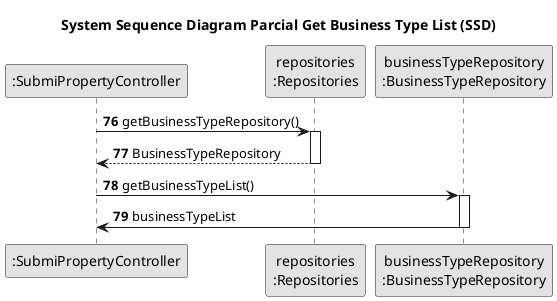 @startuml
skinparam monochrome true
skinparam packageStyle rectangle
skinparam shadowing false

title System Sequence Diagram Parcial Get Business Type List (SSD)

'hide footbox

participant ":SubmiPropertyController" as CTRL

participant "repositories\n:Repositories" as repositories
participant "businessTypeRepository\n:BusinessTypeRepository" as BusinessTypeRepository

autonumber 76

            CTRL -> repositories : getBusinessTypeRepository()
            activate repositories

                repositories --> CTRL: BusinessTypeRepository
                deactivate repositories

            CTRL -> BusinessTypeRepository: getBusinessTypeList()
            activate BusinessTypeRepository

                BusinessTypeRepository -> CTRL: businessTypeList
                deactivate BusinessTypeRepository



@enduml
